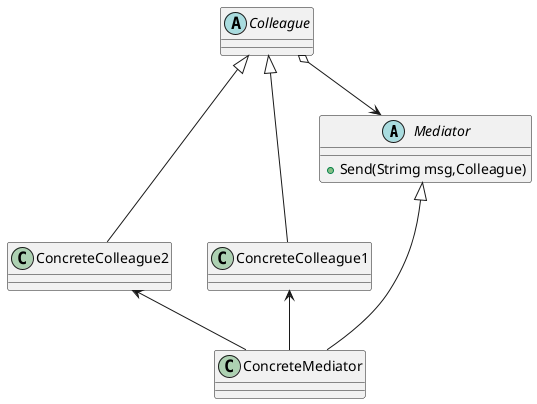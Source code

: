 @startuml
abstract Mediator{
+Send(Strimg msg,Colleague)
}
ConcreteMediator-up--|>Mediator
abstract Colleague
Colleague o->Mediator
ConcreteColleague1-up--|>Colleague
ConcreteColleague2-up--|>Colleague
ConcreteMediator-up->ConcreteColleague1
ConcreteMediator-up->ConcreteColleague2
@enduml